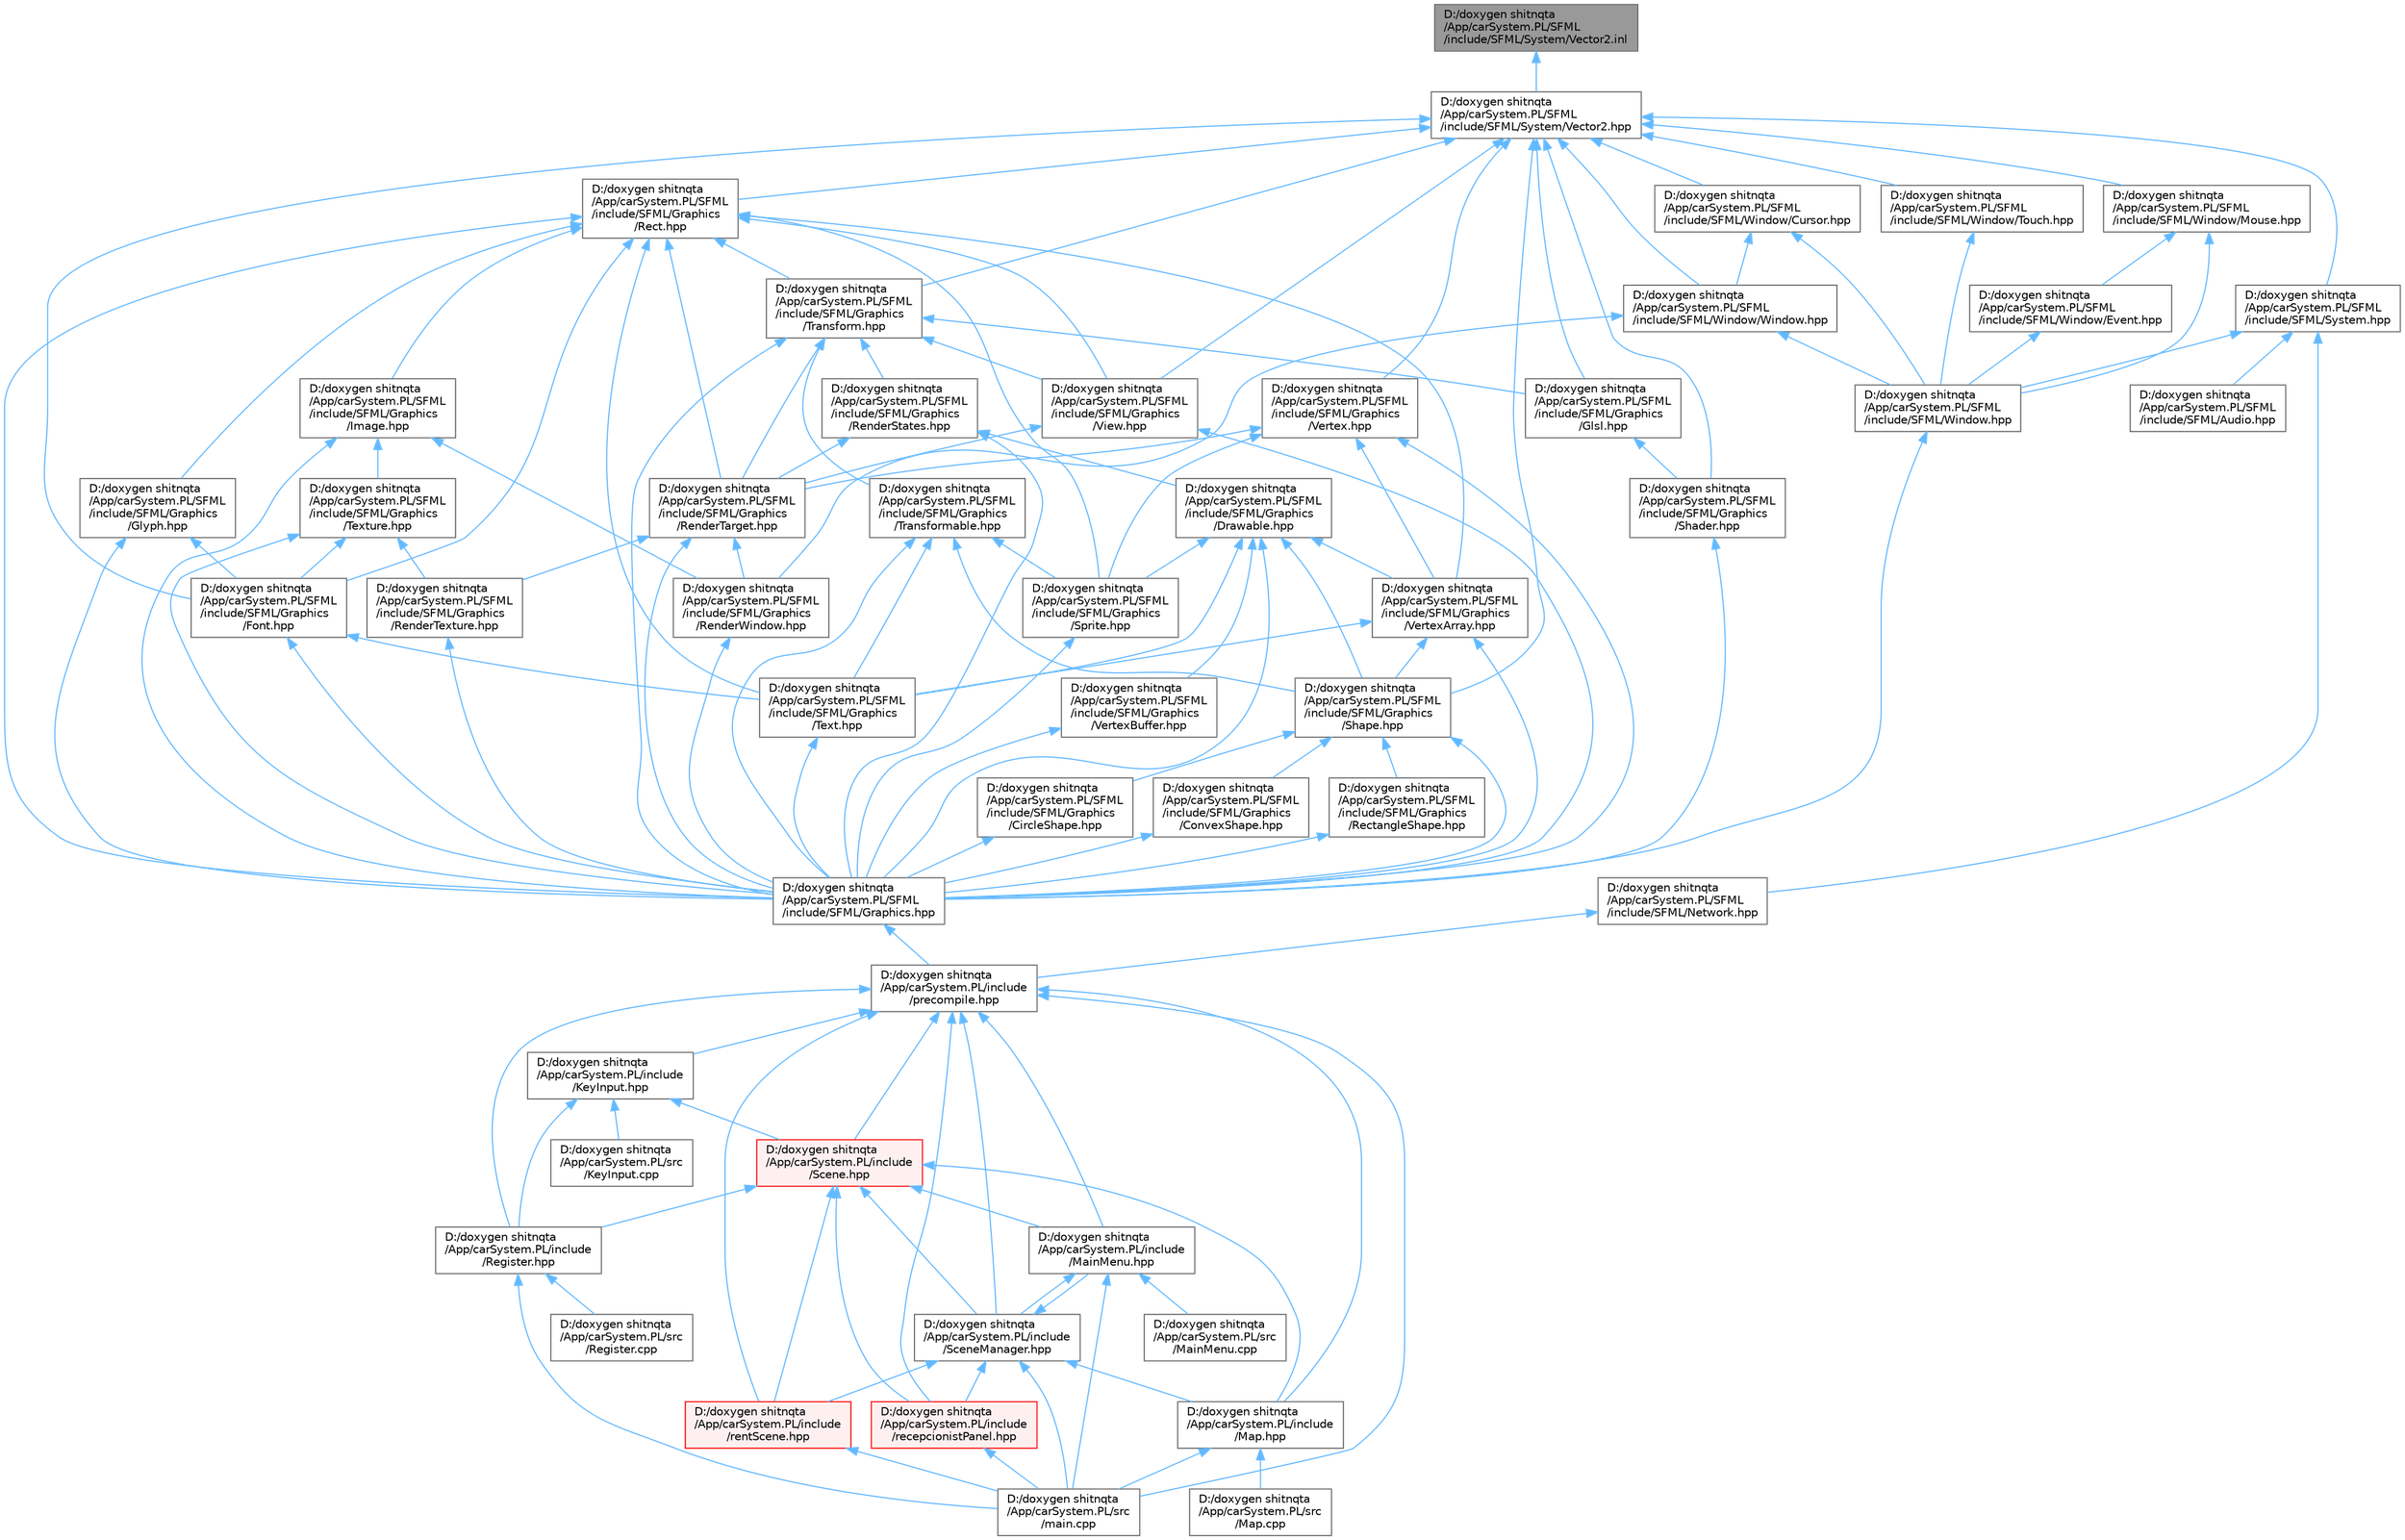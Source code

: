 digraph "D:/doxygen shitnqta/App/carSystem.PL/SFML/include/SFML/System/Vector2.inl"
{
 // INTERACTIVE_SVG=YES
 // LATEX_PDF_SIZE
  bgcolor="transparent";
  edge [fontname=Helvetica,fontsize=10,labelfontname=Helvetica,labelfontsize=10];
  node [fontname=Helvetica,fontsize=10,shape=box,height=0.2,width=0.4];
  Node1 [id="Node000001",label="D:/doxygen shitnqta\l/App/carSystem.PL/SFML\l/include/SFML/System/Vector2.inl",height=0.2,width=0.4,color="gray40", fillcolor="grey60", style="filled", fontcolor="black",tooltip=" "];
  Node1 -> Node2 [id="edge126_Node000001_Node000002",dir="back",color="steelblue1",style="solid",tooltip=" "];
  Node2 [id="Node000002",label="D:/doxygen shitnqta\l/App/carSystem.PL/SFML\l/include/SFML/System/Vector2.hpp",height=0.2,width=0.4,color="grey40", fillcolor="white", style="filled",URL="$a00554.html",tooltip=" "];
  Node2 -> Node3 [id="edge127_Node000002_Node000003",dir="back",color="steelblue1",style="solid",tooltip=" "];
  Node3 [id="Node000003",label="D:/doxygen shitnqta\l/App/carSystem.PL/SFML\l/include/SFML/Graphics\l/Font.hpp",height=0.2,width=0.4,color="grey40", fillcolor="white", style="filled",URL="$a00380.html",tooltip=" "];
  Node3 -> Node4 [id="edge128_Node000003_Node000004",dir="back",color="steelblue1",style="solid",tooltip=" "];
  Node4 [id="Node000004",label="D:/doxygen shitnqta\l/App/carSystem.PL/SFML\l/include/SFML/Graphics.hpp",height=0.2,width=0.4,color="grey40", fillcolor="white", style="filled",URL="$a00452.html",tooltip=" "];
  Node4 -> Node5 [id="edge129_Node000004_Node000005",dir="back",color="steelblue1",style="solid",tooltip=" "];
  Node5 [id="Node000005",label="D:/doxygen shitnqta\l/App/carSystem.PL/include\l/precompile.hpp",height=0.2,width=0.4,color="grey40", fillcolor="white", style="filled",URL="$a02200.html",tooltip=" "];
  Node5 -> Node6 [id="edge130_Node000005_Node000006",dir="back",color="steelblue1",style="solid",tooltip=" "];
  Node6 [id="Node000006",label="D:/doxygen shitnqta\l/App/carSystem.PL/include\l/KeyInput.hpp",height=0.2,width=0.4,color="grey40", fillcolor="white", style="filled",URL="$a00275.html",tooltip=" "];
  Node6 -> Node7 [id="edge131_Node000006_Node000007",dir="back",color="steelblue1",style="solid",tooltip=" "];
  Node7 [id="Node000007",label="D:/doxygen shitnqta\l/App/carSystem.PL/include\l/Register.hpp",height=0.2,width=0.4,color="grey40", fillcolor="white", style="filled",URL="$a00296.html",tooltip=" "];
  Node7 -> Node8 [id="edge132_Node000007_Node000008",dir="back",color="steelblue1",style="solid",tooltip=" "];
  Node8 [id="Node000008",label="D:/doxygen shitnqta\l/App/carSystem.PL/src\l/Register.cpp",height=0.2,width=0.4,color="grey40", fillcolor="white", style="filled",URL="$a00641.html",tooltip=" "];
  Node7 -> Node9 [id="edge133_Node000007_Node000009",dir="back",color="steelblue1",style="solid",tooltip=" "];
  Node9 [id="Node000009",label="D:/doxygen shitnqta\l/App/carSystem.PL/src\l/main.cpp",height=0.2,width=0.4,color="grey40", fillcolor="white", style="filled",URL="$a00629.html",tooltip=" "];
  Node6 -> Node10 [id="edge134_Node000006_Node000010",dir="back",color="steelblue1",style="solid",tooltip=" "];
  Node10 [id="Node000010",label="D:/doxygen shitnqta\l/App/carSystem.PL/include\l/Scene.hpp",height=0.2,width=0.4,color="red", fillcolor="#FFF0F0", style="filled",URL="$a00302.html",tooltip=" "];
  Node10 -> Node13 [id="edge135_Node000010_Node000013",dir="back",color="steelblue1",style="solid",tooltip=" "];
  Node13 [id="Node000013",label="D:/doxygen shitnqta\l/App/carSystem.PL/include\l/MainMenu.hpp",height=0.2,width=0.4,color="grey40", fillcolor="white", style="filled",URL="$a00284.html",tooltip=" "];
  Node13 -> Node14 [id="edge136_Node000013_Node000014",dir="back",color="steelblue1",style="solid",tooltip=" "];
  Node14 [id="Node000014",label="D:/doxygen shitnqta\l/App/carSystem.PL/include\l/SceneManager.hpp",height=0.2,width=0.4,color="grey40", fillcolor="white", style="filled",URL="$a00305.html",tooltip=" "];
  Node14 -> Node13 [id="edge137_Node000014_Node000013",dir="back",color="steelblue1",style="solid",tooltip=" "];
  Node14 -> Node15 [id="edge138_Node000014_Node000015",dir="back",color="steelblue1",style="solid",tooltip=" "];
  Node15 [id="Node000015",label="D:/doxygen shitnqta\l/App/carSystem.PL/include\l/Map.hpp",height=0.2,width=0.4,color="grey40", fillcolor="white", style="filled",URL="$a00287.html",tooltip=" "];
  Node15 -> Node16 [id="edge139_Node000015_Node000016",dir="back",color="steelblue1",style="solid",tooltip=" "];
  Node16 [id="Node000016",label="D:/doxygen shitnqta\l/App/carSystem.PL/src\l/Map.cpp",height=0.2,width=0.4,color="grey40", fillcolor="white", style="filled",URL="$a00635.html",tooltip=" "];
  Node15 -> Node9 [id="edge140_Node000015_Node000009",dir="back",color="steelblue1",style="solid",tooltip=" "];
  Node14 -> Node17 [id="edge141_Node000014_Node000017",dir="back",color="steelblue1",style="solid",tooltip=" "];
  Node17 [id="Node000017",label="D:/doxygen shitnqta\l/App/carSystem.PL/include\l/recepcionistPanel.hpp",height=0.2,width=0.4,color="red", fillcolor="#FFF0F0", style="filled",URL="$a00293.html",tooltip=" "];
  Node17 -> Node9 [id="edge142_Node000017_Node000009",dir="back",color="steelblue1",style="solid",tooltip=" "];
  Node14 -> Node19 [id="edge143_Node000014_Node000019",dir="back",color="steelblue1",style="solid",tooltip=" "];
  Node19 [id="Node000019",label="D:/doxygen shitnqta\l/App/carSystem.PL/include\l/rentScene.hpp",height=0.2,width=0.4,color="red", fillcolor="#FFF0F0", style="filled",URL="$a00299.html",tooltip=" "];
  Node19 -> Node9 [id="edge144_Node000019_Node000009",dir="back",color="steelblue1",style="solid",tooltip=" "];
  Node14 -> Node9 [id="edge145_Node000014_Node000009",dir="back",color="steelblue1",style="solid",tooltip=" "];
  Node13 -> Node21 [id="edge146_Node000013_Node000021",dir="back",color="steelblue1",style="solid",tooltip=" "];
  Node21 [id="Node000021",label="D:/doxygen shitnqta\l/App/carSystem.PL/src\l/MainMenu.cpp",height=0.2,width=0.4,color="grey40", fillcolor="white", style="filled",URL="$a00632.html",tooltip=" "];
  Node13 -> Node9 [id="edge147_Node000013_Node000009",dir="back",color="steelblue1",style="solid",tooltip=" "];
  Node10 -> Node15 [id="edge148_Node000010_Node000015",dir="back",color="steelblue1",style="solid",tooltip=" "];
  Node10 -> Node7 [id="edge149_Node000010_Node000007",dir="back",color="steelblue1",style="solid",tooltip=" "];
  Node10 -> Node14 [id="edge150_Node000010_Node000014",dir="back",color="steelblue1",style="solid",tooltip=" "];
  Node10 -> Node17 [id="edge151_Node000010_Node000017",dir="back",color="steelblue1",style="solid",tooltip=" "];
  Node10 -> Node19 [id="edge152_Node000010_Node000019",dir="back",color="steelblue1",style="solid",tooltip=" "];
  Node6 -> Node23 [id="edge153_Node000006_Node000023",dir="back",color="steelblue1",style="solid",tooltip=" "];
  Node23 [id="Node000023",label="D:/doxygen shitnqta\l/App/carSystem.PL/src\l/KeyInput.cpp",height=0.2,width=0.4,color="grey40", fillcolor="white", style="filled",URL="$a00620.html",tooltip=" "];
  Node5 -> Node13 [id="edge154_Node000005_Node000013",dir="back",color="steelblue1",style="solid",tooltip=" "];
  Node5 -> Node15 [id="edge155_Node000005_Node000015",dir="back",color="steelblue1",style="solid",tooltip=" "];
  Node5 -> Node7 [id="edge156_Node000005_Node000007",dir="back",color="steelblue1",style="solid",tooltip=" "];
  Node5 -> Node10 [id="edge157_Node000005_Node000010",dir="back",color="steelblue1",style="solid",tooltip=" "];
  Node5 -> Node14 [id="edge158_Node000005_Node000014",dir="back",color="steelblue1",style="solid",tooltip=" "];
  Node5 -> Node17 [id="edge159_Node000005_Node000017",dir="back",color="steelblue1",style="solid",tooltip=" "];
  Node5 -> Node19 [id="edge160_Node000005_Node000019",dir="back",color="steelblue1",style="solid",tooltip=" "];
  Node5 -> Node9 [id="edge161_Node000005_Node000009",dir="back",color="steelblue1",style="solid",tooltip=" "];
  Node3 -> Node24 [id="edge162_Node000003_Node000024",dir="back",color="steelblue1",style="solid",tooltip=" "];
  Node24 [id="Node000024",label="D:/doxygen shitnqta\l/App/carSystem.PL/SFML\l/include/SFML/Graphics\l/Text.hpp",height=0.2,width=0.4,color="grey40", fillcolor="white", style="filled",URL="$a00428.html",tooltip=" "];
  Node24 -> Node4 [id="edge163_Node000024_Node000004",dir="back",color="steelblue1",style="solid",tooltip=" "];
  Node2 -> Node25 [id="edge164_Node000002_Node000025",dir="back",color="steelblue1",style="solid",tooltip=" "];
  Node25 [id="Node000025",label="D:/doxygen shitnqta\l/App/carSystem.PL/SFML\l/include/SFML/Graphics\l/Glsl.hpp",height=0.2,width=0.4,color="grey40", fillcolor="white", style="filled",URL="$a00383.html",tooltip=" "];
  Node25 -> Node26 [id="edge165_Node000025_Node000026",dir="back",color="steelblue1",style="solid",tooltip=" "];
  Node26 [id="Node000026",label="D:/doxygen shitnqta\l/App/carSystem.PL/SFML\l/include/SFML/Graphics\l/Shader.hpp",height=0.2,width=0.4,color="grey40", fillcolor="white", style="filled",URL="$a00419.html",tooltip=" "];
  Node26 -> Node4 [id="edge166_Node000026_Node000004",dir="back",color="steelblue1",style="solid",tooltip=" "];
  Node2 -> Node27 [id="edge167_Node000002_Node000027",dir="back",color="steelblue1",style="solid",tooltip=" "];
  Node27 [id="Node000027",label="D:/doxygen shitnqta\l/App/carSystem.PL/SFML\l/include/SFML/Graphics\l/Rect.hpp",height=0.2,width=0.4,color="grey40", fillcolor="white", style="filled",URL="$a00398.html",tooltip=" "];
  Node27 -> Node4 [id="edge168_Node000027_Node000004",dir="back",color="steelblue1",style="solid",tooltip=" "];
  Node27 -> Node3 [id="edge169_Node000027_Node000003",dir="back",color="steelblue1",style="solid",tooltip=" "];
  Node27 -> Node28 [id="edge170_Node000027_Node000028",dir="back",color="steelblue1",style="solid",tooltip=" "];
  Node28 [id="Node000028",label="D:/doxygen shitnqta\l/App/carSystem.PL/SFML\l/include/SFML/Graphics\l/Glyph.hpp",height=0.2,width=0.4,color="grey40", fillcolor="white", style="filled",URL="$a00389.html",tooltip=" "];
  Node28 -> Node4 [id="edge171_Node000028_Node000004",dir="back",color="steelblue1",style="solid",tooltip=" "];
  Node28 -> Node3 [id="edge172_Node000028_Node000003",dir="back",color="steelblue1",style="solid",tooltip=" "];
  Node27 -> Node29 [id="edge173_Node000027_Node000029",dir="back",color="steelblue1",style="solid",tooltip=" "];
  Node29 [id="Node000029",label="D:/doxygen shitnqta\l/App/carSystem.PL/SFML\l/include/SFML/Graphics\l/Image.hpp",height=0.2,width=0.4,color="grey40", fillcolor="white", style="filled",URL="$a00392.html",tooltip=" "];
  Node29 -> Node4 [id="edge174_Node000029_Node000004",dir="back",color="steelblue1",style="solid",tooltip=" "];
  Node29 -> Node30 [id="edge175_Node000029_Node000030",dir="back",color="steelblue1",style="solid",tooltip=" "];
  Node30 [id="Node000030",label="D:/doxygen shitnqta\l/App/carSystem.PL/SFML\l/include/SFML/Graphics\l/RenderWindow.hpp",height=0.2,width=0.4,color="grey40", fillcolor="white", style="filled",URL="$a00416.html",tooltip=" "];
  Node30 -> Node4 [id="edge176_Node000030_Node000004",dir="back",color="steelblue1",style="solid",tooltip=" "];
  Node29 -> Node31 [id="edge177_Node000029_Node000031",dir="back",color="steelblue1",style="solid",tooltip=" "];
  Node31 [id="Node000031",label="D:/doxygen shitnqta\l/App/carSystem.PL/SFML\l/include/SFML/Graphics\l/Texture.hpp",height=0.2,width=0.4,color="grey40", fillcolor="white", style="filled",URL="$a00431.html",tooltip=" "];
  Node31 -> Node4 [id="edge178_Node000031_Node000004",dir="back",color="steelblue1",style="solid",tooltip=" "];
  Node31 -> Node3 [id="edge179_Node000031_Node000003",dir="back",color="steelblue1",style="solid",tooltip=" "];
  Node31 -> Node32 [id="edge180_Node000031_Node000032",dir="back",color="steelblue1",style="solid",tooltip=" "];
  Node32 [id="Node000032",label="D:/doxygen shitnqta\l/App/carSystem.PL/SFML\l/include/SFML/Graphics\l/RenderTexture.hpp",height=0.2,width=0.4,color="grey40", fillcolor="white", style="filled",URL="$a00413.html",tooltip=" "];
  Node32 -> Node4 [id="edge181_Node000032_Node000004",dir="back",color="steelblue1",style="solid",tooltip=" "];
  Node27 -> Node33 [id="edge182_Node000027_Node000033",dir="back",color="steelblue1",style="solid",tooltip=" "];
  Node33 [id="Node000033",label="D:/doxygen shitnqta\l/App/carSystem.PL/SFML\l/include/SFML/Graphics\l/RenderTarget.hpp",height=0.2,width=0.4,color="grey40", fillcolor="white", style="filled",URL="$a00410.html",tooltip=" "];
  Node33 -> Node4 [id="edge183_Node000033_Node000004",dir="back",color="steelblue1",style="solid",tooltip=" "];
  Node33 -> Node32 [id="edge184_Node000033_Node000032",dir="back",color="steelblue1",style="solid",tooltip=" "];
  Node33 -> Node30 [id="edge185_Node000033_Node000030",dir="back",color="steelblue1",style="solid",tooltip=" "];
  Node27 -> Node34 [id="edge186_Node000027_Node000034",dir="back",color="steelblue1",style="solid",tooltip=" "];
  Node34 [id="Node000034",label="D:/doxygen shitnqta\l/App/carSystem.PL/SFML\l/include/SFML/Graphics\l/Sprite.hpp",height=0.2,width=0.4,color="grey40", fillcolor="white", style="filled",URL="$a00425.html",tooltip=" "];
  Node34 -> Node4 [id="edge187_Node000034_Node000004",dir="back",color="steelblue1",style="solid",tooltip=" "];
  Node27 -> Node24 [id="edge188_Node000027_Node000024",dir="back",color="steelblue1",style="solid",tooltip=" "];
  Node27 -> Node35 [id="edge189_Node000027_Node000035",dir="back",color="steelblue1",style="solid",tooltip=" "];
  Node35 [id="Node000035",label="D:/doxygen shitnqta\l/App/carSystem.PL/SFML\l/include/SFML/Graphics\l/Transform.hpp",height=0.2,width=0.4,color="grey40", fillcolor="white", style="filled",URL="$a00434.html",tooltip=" "];
  Node35 -> Node4 [id="edge190_Node000035_Node000004",dir="back",color="steelblue1",style="solid",tooltip=" "];
  Node35 -> Node25 [id="edge191_Node000035_Node000025",dir="back",color="steelblue1",style="solid",tooltip=" "];
  Node35 -> Node36 [id="edge192_Node000035_Node000036",dir="back",color="steelblue1",style="solid",tooltip=" "];
  Node36 [id="Node000036",label="D:/doxygen shitnqta\l/App/carSystem.PL/SFML\l/include/SFML/Graphics\l/RenderStates.hpp",height=0.2,width=0.4,color="grey40", fillcolor="white", style="filled",URL="$a00407.html",tooltip=" "];
  Node36 -> Node4 [id="edge193_Node000036_Node000004",dir="back",color="steelblue1",style="solid",tooltip=" "];
  Node36 -> Node37 [id="edge194_Node000036_Node000037",dir="back",color="steelblue1",style="solid",tooltip=" "];
  Node37 [id="Node000037",label="D:/doxygen shitnqta\l/App/carSystem.PL/SFML\l/include/SFML/Graphics\l/Drawable.hpp",height=0.2,width=0.4,color="grey40", fillcolor="white", style="filled",URL="$a00377.html",tooltip=" "];
  Node37 -> Node4 [id="edge195_Node000037_Node000004",dir="back",color="steelblue1",style="solid",tooltip=" "];
  Node37 -> Node38 [id="edge196_Node000037_Node000038",dir="back",color="steelblue1",style="solid",tooltip=" "];
  Node38 [id="Node000038",label="D:/doxygen shitnqta\l/App/carSystem.PL/SFML\l/include/SFML/Graphics\l/Shape.hpp",height=0.2,width=0.4,color="grey40", fillcolor="white", style="filled",URL="$a00422.html",tooltip=" "];
  Node38 -> Node4 [id="edge197_Node000038_Node000004",dir="back",color="steelblue1",style="solid",tooltip=" "];
  Node38 -> Node39 [id="edge198_Node000038_Node000039",dir="back",color="steelblue1",style="solid",tooltip=" "];
  Node39 [id="Node000039",label="D:/doxygen shitnqta\l/App/carSystem.PL/SFML\l/include/SFML/Graphics\l/CircleShape.hpp",height=0.2,width=0.4,color="grey40", fillcolor="white", style="filled",URL="$a00368.html",tooltip=" "];
  Node39 -> Node4 [id="edge199_Node000039_Node000004",dir="back",color="steelblue1",style="solid",tooltip=" "];
  Node38 -> Node40 [id="edge200_Node000038_Node000040",dir="back",color="steelblue1",style="solid",tooltip=" "];
  Node40 [id="Node000040",label="D:/doxygen shitnqta\l/App/carSystem.PL/SFML\l/include/SFML/Graphics\l/ConvexShape.hpp",height=0.2,width=0.4,color="grey40", fillcolor="white", style="filled",URL="$a00374.html",tooltip=" "];
  Node40 -> Node4 [id="edge201_Node000040_Node000004",dir="back",color="steelblue1",style="solid",tooltip=" "];
  Node38 -> Node41 [id="edge202_Node000038_Node000041",dir="back",color="steelblue1",style="solid",tooltip=" "];
  Node41 [id="Node000041",label="D:/doxygen shitnqta\l/App/carSystem.PL/SFML\l/include/SFML/Graphics\l/RectangleShape.hpp",height=0.2,width=0.4,color="grey40", fillcolor="white", style="filled",URL="$a00404.html",tooltip=" "];
  Node41 -> Node4 [id="edge203_Node000041_Node000004",dir="back",color="steelblue1",style="solid",tooltip=" "];
  Node37 -> Node34 [id="edge204_Node000037_Node000034",dir="back",color="steelblue1",style="solid",tooltip=" "];
  Node37 -> Node24 [id="edge205_Node000037_Node000024",dir="back",color="steelblue1",style="solid",tooltip=" "];
  Node37 -> Node42 [id="edge206_Node000037_Node000042",dir="back",color="steelblue1",style="solid",tooltip=" "];
  Node42 [id="Node000042",label="D:/doxygen shitnqta\l/App/carSystem.PL/SFML\l/include/SFML/Graphics\l/VertexArray.hpp",height=0.2,width=0.4,color="grey40", fillcolor="white", style="filled",URL="$a00443.html",tooltip=" "];
  Node42 -> Node4 [id="edge207_Node000042_Node000004",dir="back",color="steelblue1",style="solid",tooltip=" "];
  Node42 -> Node38 [id="edge208_Node000042_Node000038",dir="back",color="steelblue1",style="solid",tooltip=" "];
  Node42 -> Node24 [id="edge209_Node000042_Node000024",dir="back",color="steelblue1",style="solid",tooltip=" "];
  Node37 -> Node43 [id="edge210_Node000037_Node000043",dir="back",color="steelblue1",style="solid",tooltip=" "];
  Node43 [id="Node000043",label="D:/doxygen shitnqta\l/App/carSystem.PL/SFML\l/include/SFML/Graphics\l/VertexBuffer.hpp",height=0.2,width=0.4,color="grey40", fillcolor="white", style="filled",URL="$a00446.html",tooltip=" "];
  Node43 -> Node4 [id="edge211_Node000043_Node000004",dir="back",color="steelblue1",style="solid",tooltip=" "];
  Node36 -> Node33 [id="edge212_Node000036_Node000033",dir="back",color="steelblue1",style="solid",tooltip=" "];
  Node35 -> Node33 [id="edge213_Node000035_Node000033",dir="back",color="steelblue1",style="solid",tooltip=" "];
  Node35 -> Node44 [id="edge214_Node000035_Node000044",dir="back",color="steelblue1",style="solid",tooltip=" "];
  Node44 [id="Node000044",label="D:/doxygen shitnqta\l/App/carSystem.PL/SFML\l/include/SFML/Graphics\l/Transformable.hpp",height=0.2,width=0.4,color="grey40", fillcolor="white", style="filled",URL="$a00437.html",tooltip=" "];
  Node44 -> Node4 [id="edge215_Node000044_Node000004",dir="back",color="steelblue1",style="solid",tooltip=" "];
  Node44 -> Node38 [id="edge216_Node000044_Node000038",dir="back",color="steelblue1",style="solid",tooltip=" "];
  Node44 -> Node34 [id="edge217_Node000044_Node000034",dir="back",color="steelblue1",style="solid",tooltip=" "];
  Node44 -> Node24 [id="edge218_Node000044_Node000024",dir="back",color="steelblue1",style="solid",tooltip=" "];
  Node35 -> Node45 [id="edge219_Node000035_Node000045",dir="back",color="steelblue1",style="solid",tooltip=" "];
  Node45 [id="Node000045",label="D:/doxygen shitnqta\l/App/carSystem.PL/SFML\l/include/SFML/Graphics\l/View.hpp",height=0.2,width=0.4,color="grey40", fillcolor="white", style="filled",URL="$a00449.html",tooltip=" "];
  Node45 -> Node4 [id="edge220_Node000045_Node000004",dir="back",color="steelblue1",style="solid",tooltip=" "];
  Node45 -> Node33 [id="edge221_Node000045_Node000033",dir="back",color="steelblue1",style="solid",tooltip=" "];
  Node27 -> Node42 [id="edge222_Node000027_Node000042",dir="back",color="steelblue1",style="solid",tooltip=" "];
  Node27 -> Node45 [id="edge223_Node000027_Node000045",dir="back",color="steelblue1",style="solid",tooltip=" "];
  Node2 -> Node26 [id="edge224_Node000002_Node000026",dir="back",color="steelblue1",style="solid",tooltip=" "];
  Node2 -> Node38 [id="edge225_Node000002_Node000038",dir="back",color="steelblue1",style="solid",tooltip=" "];
  Node2 -> Node35 [id="edge226_Node000002_Node000035",dir="back",color="steelblue1",style="solid",tooltip=" "];
  Node2 -> Node46 [id="edge227_Node000002_Node000046",dir="back",color="steelblue1",style="solid",tooltip=" "];
  Node46 [id="Node000046",label="D:/doxygen shitnqta\l/App/carSystem.PL/SFML\l/include/SFML/Graphics\l/Vertex.hpp",height=0.2,width=0.4,color="grey40", fillcolor="white", style="filled",URL="$a00440.html",tooltip=" "];
  Node46 -> Node4 [id="edge228_Node000046_Node000004",dir="back",color="steelblue1",style="solid",tooltip=" "];
  Node46 -> Node33 [id="edge229_Node000046_Node000033",dir="back",color="steelblue1",style="solid",tooltip=" "];
  Node46 -> Node34 [id="edge230_Node000046_Node000034",dir="back",color="steelblue1",style="solid",tooltip=" "];
  Node46 -> Node42 [id="edge231_Node000046_Node000042",dir="back",color="steelblue1",style="solid",tooltip=" "];
  Node2 -> Node45 [id="edge232_Node000002_Node000045",dir="back",color="steelblue1",style="solid",tooltip=" "];
  Node2 -> Node47 [id="edge233_Node000002_Node000047",dir="back",color="steelblue1",style="solid",tooltip=" "];
  Node47 [id="Node000047",label="D:/doxygen shitnqta\l/App/carSystem.PL/SFML\l/include/SFML/System.hpp",height=0.2,width=0.4,color="grey40", fillcolor="white", style="filled",URL="$a00566.html",tooltip=" "];
  Node47 -> Node48 [id="edge234_Node000047_Node000048",dir="back",color="steelblue1",style="solid",tooltip=" "];
  Node48 [id="Node000048",label="D:/doxygen shitnqta\l/App/carSystem.PL/SFML\l/include/SFML/Audio.hpp",height=0.2,width=0.4,color="grey40", fillcolor="white", style="filled",URL="$a00356.html",tooltip=" "];
  Node47 -> Node49 [id="edge235_Node000047_Node000049",dir="back",color="steelblue1",style="solid",tooltip=" "];
  Node49 [id="Node000049",label="D:/doxygen shitnqta\l/App/carSystem.PL/SFML\l/include/SFML/Network.hpp",height=0.2,width=0.4,color="grey40", fillcolor="white", style="filled",URL="$a00488.html",tooltip=" "];
  Node49 -> Node5 [id="edge236_Node000049_Node000005",dir="back",color="steelblue1",style="solid",tooltip=" "];
  Node47 -> Node50 [id="edge237_Node000047_Node000050",dir="back",color="steelblue1",style="solid",tooltip=" "];
  Node50 [id="Node000050",label="D:/doxygen shitnqta\l/App/carSystem.PL/SFML\l/include/SFML/Window.hpp",height=0.2,width=0.4,color="grey40", fillcolor="white", style="filled",URL="$a00605.html",tooltip=" "];
  Node50 -> Node4 [id="edge238_Node000050_Node000004",dir="back",color="steelblue1",style="solid",tooltip=" "];
  Node2 -> Node51 [id="edge239_Node000002_Node000051",dir="back",color="steelblue1",style="solid",tooltip=" "];
  Node51 [id="Node000051",label="D:/doxygen shitnqta\l/App/carSystem.PL/SFML\l/include/SFML/Window/Cursor.hpp",height=0.2,width=0.4,color="grey40", fillcolor="white", style="filled",URL="$a00578.html",tooltip=" "];
  Node51 -> Node50 [id="edge240_Node000051_Node000050",dir="back",color="steelblue1",style="solid",tooltip=" "];
  Node51 -> Node52 [id="edge241_Node000051_Node000052",dir="back",color="steelblue1",style="solid",tooltip=" "];
  Node52 [id="Node000052",label="D:/doxygen shitnqta\l/App/carSystem.PL/SFML\l/include/SFML/Window/Window.hpp",height=0.2,width=0.4,color="grey40", fillcolor="white", style="filled",URL="$a02218.html",tooltip=" "];
  Node52 -> Node30 [id="edge242_Node000052_Node000030",dir="back",color="steelblue1",style="solid",tooltip=" "];
  Node52 -> Node50 [id="edge243_Node000052_Node000050",dir="back",color="steelblue1",style="solid",tooltip=" "];
  Node2 -> Node53 [id="edge244_Node000002_Node000053",dir="back",color="steelblue1",style="solid",tooltip=" "];
  Node53 [id="Node000053",label="D:/doxygen shitnqta\l/App/carSystem.PL/SFML\l/include/SFML/Window/Mouse.hpp",height=0.2,width=0.4,color="grey40", fillcolor="white", style="filled",URL="$a00593.html",tooltip=" "];
  Node53 -> Node50 [id="edge245_Node000053_Node000050",dir="back",color="steelblue1",style="solid",tooltip=" "];
  Node53 -> Node54 [id="edge246_Node000053_Node000054",dir="back",color="steelblue1",style="solid",tooltip=" "];
  Node54 [id="Node000054",label="D:/doxygen shitnqta\l/App/carSystem.PL/SFML\l/include/SFML/Window/Event.hpp",height=0.2,width=0.4,color="grey40", fillcolor="white", style="filled",URL="$a00581.html",tooltip=" "];
  Node54 -> Node50 [id="edge247_Node000054_Node000050",dir="back",color="steelblue1",style="solid",tooltip=" "];
  Node2 -> Node55 [id="edge248_Node000002_Node000055",dir="back",color="steelblue1",style="solid",tooltip=" "];
  Node55 [id="Node000055",label="D:/doxygen shitnqta\l/App/carSystem.PL/SFML\l/include/SFML/Window/Touch.hpp",height=0.2,width=0.4,color="grey40", fillcolor="white", style="filled",URL="$a00599.html",tooltip=" "];
  Node55 -> Node50 [id="edge249_Node000055_Node000050",dir="back",color="steelblue1",style="solid",tooltip=" "];
  Node2 -> Node52 [id="edge250_Node000002_Node000052",dir="back",color="steelblue1",style="solid",tooltip=" "];
}
